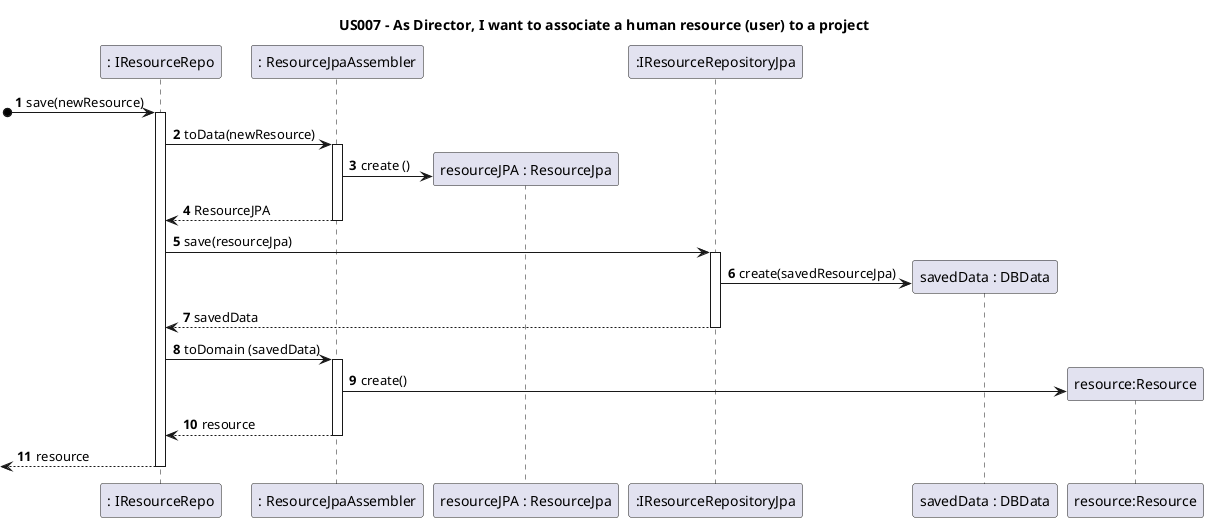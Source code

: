 @startuml

title US007 - As Director, I want to associate a human resource (user) to a project

autoactivate on
autonumber

participant ": IResourceRepo" as Repository
participant ": ResourceJpaAssembler" as Assembler
participant "resourceJPA : ResourceJpa" as resourceJPA
participant ":IResourceRepositoryJpa" as Driver
participant "savedData : DBData" as Data
participant "resource:Resource" as resource

[o->Repository: save(newResource)
Repository -> Assembler : toData(newResource)
Assembler -> resourceJPA **: create ()
Assembler --> Repository : ResourceJPA
Repository -> Driver: save(resourceJpa)
Driver -> Data**: create(savedResourceJpa)
Driver --> Repository : savedData
Repository -> Assembler: toDomain (savedData)
Assembler -> resource **: create()
Assembler --> Repository :resource

[<--Repository: resource

@enduml

